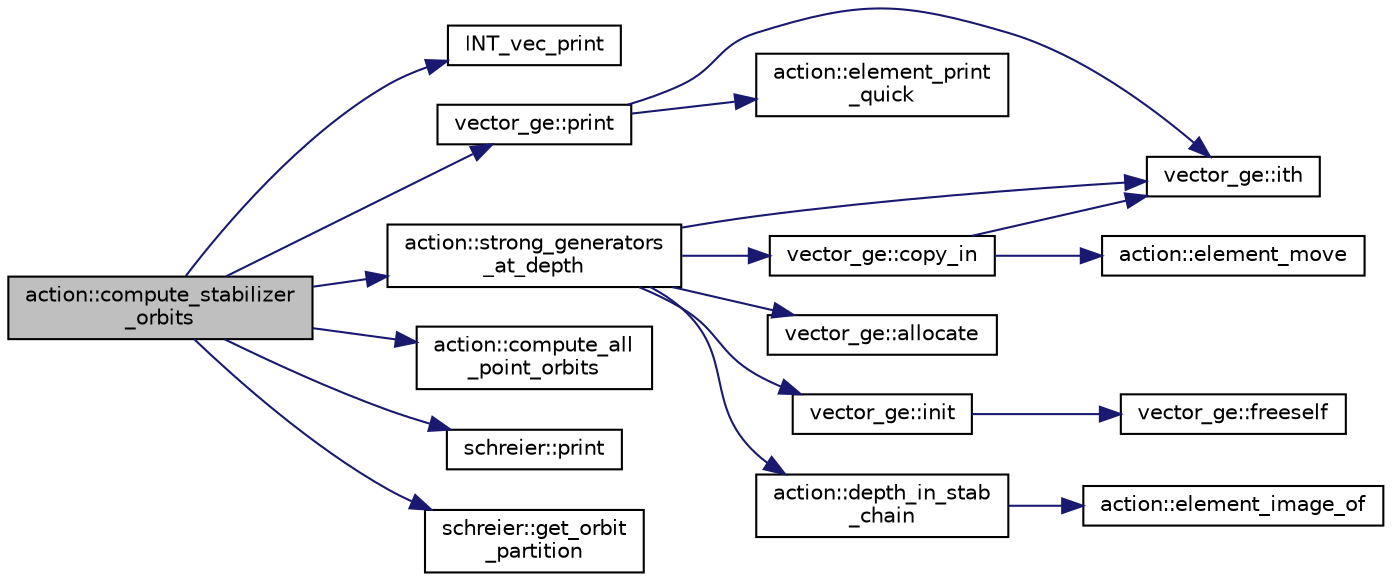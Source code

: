 digraph "action::compute_stabilizer_orbits"
{
  edge [fontname="Helvetica",fontsize="10",labelfontname="Helvetica",labelfontsize="10"];
  node [fontname="Helvetica",fontsize="10",shape=record];
  rankdir="LR";
  Node1427 [label="action::compute_stabilizer\l_orbits",height=0.2,width=0.4,color="black", fillcolor="grey75", style="filled", fontcolor="black"];
  Node1427 -> Node1428 [color="midnightblue",fontsize="10",style="solid",fontname="Helvetica"];
  Node1428 [label="INT_vec_print",height=0.2,width=0.4,color="black", fillcolor="white", style="filled",URL="$df/dbf/sajeeb_8_c.html#a79a5901af0b47dd0d694109543c027fe"];
  Node1427 -> Node1429 [color="midnightblue",fontsize="10",style="solid",fontname="Helvetica"];
  Node1429 [label="action::strong_generators\l_at_depth",height=0.2,width=0.4,color="black", fillcolor="white", style="filled",URL="$d2/d86/classaction.html#a669cd686b88190d7ea71846466606a60"];
  Node1429 -> Node1430 [color="midnightblue",fontsize="10",style="solid",fontname="Helvetica"];
  Node1430 [label="vector_ge::init",height=0.2,width=0.4,color="black", fillcolor="white", style="filled",URL="$d4/d6e/classvector__ge.html#afe1d6befd1f1501e6be34afbaa9d30a8"];
  Node1430 -> Node1431 [color="midnightblue",fontsize="10",style="solid",fontname="Helvetica"];
  Node1431 [label="vector_ge::freeself",height=0.2,width=0.4,color="black", fillcolor="white", style="filled",URL="$d4/d6e/classvector__ge.html#aa002e4b715cc73a9b8b367d29700b452"];
  Node1429 -> Node1432 [color="midnightblue",fontsize="10",style="solid",fontname="Helvetica"];
  Node1432 [label="vector_ge::allocate",height=0.2,width=0.4,color="black", fillcolor="white", style="filled",URL="$d4/d6e/classvector__ge.html#a35b062a9201b30f0a87bf87702d243ae"];
  Node1429 -> Node1433 [color="midnightblue",fontsize="10",style="solid",fontname="Helvetica"];
  Node1433 [label="action::depth_in_stab\l_chain",height=0.2,width=0.4,color="black", fillcolor="white", style="filled",URL="$d2/d86/classaction.html#a10b3912651ec1f73a5b1f2f4bc1f4fd2"];
  Node1433 -> Node1434 [color="midnightblue",fontsize="10",style="solid",fontname="Helvetica"];
  Node1434 [label="action::element_image_of",height=0.2,width=0.4,color="black", fillcolor="white", style="filled",URL="$d2/d86/classaction.html#ae09559d4537a048fc860f8a74a31393d"];
  Node1429 -> Node1435 [color="midnightblue",fontsize="10",style="solid",fontname="Helvetica"];
  Node1435 [label="vector_ge::ith",height=0.2,width=0.4,color="black", fillcolor="white", style="filled",URL="$d4/d6e/classvector__ge.html#a1ff002e8b746a9beb119d57dcd4a15ff"];
  Node1429 -> Node1436 [color="midnightblue",fontsize="10",style="solid",fontname="Helvetica"];
  Node1436 [label="vector_ge::copy_in",height=0.2,width=0.4,color="black", fillcolor="white", style="filled",URL="$d4/d6e/classvector__ge.html#ad02ebf2d4e8bbf095685aea921999145"];
  Node1436 -> Node1435 [color="midnightblue",fontsize="10",style="solid",fontname="Helvetica"];
  Node1436 -> Node1437 [color="midnightblue",fontsize="10",style="solid",fontname="Helvetica"];
  Node1437 [label="action::element_move",height=0.2,width=0.4,color="black", fillcolor="white", style="filled",URL="$d2/d86/classaction.html#a550947491bbb534d3d7951f50198a874"];
  Node1427 -> Node1438 [color="midnightblue",fontsize="10",style="solid",fontname="Helvetica"];
  Node1438 [label="vector_ge::print",height=0.2,width=0.4,color="black", fillcolor="white", style="filled",URL="$d4/d6e/classvector__ge.html#a0d260cce035c20b32d7989c50670aa8a"];
  Node1438 -> Node1439 [color="midnightblue",fontsize="10",style="solid",fontname="Helvetica"];
  Node1439 [label="action::element_print\l_quick",height=0.2,width=0.4,color="black", fillcolor="white", style="filled",URL="$d2/d86/classaction.html#a4844680cf6750396f76494a28655265b"];
  Node1438 -> Node1435 [color="midnightblue",fontsize="10",style="solid",fontname="Helvetica"];
  Node1427 -> Node1440 [color="midnightblue",fontsize="10",style="solid",fontname="Helvetica"];
  Node1440 [label="action::compute_all\l_point_orbits",height=0.2,width=0.4,color="black", fillcolor="white", style="filled",URL="$d2/d86/classaction.html#a8fc64d7994aa7e5eee96eedf6be3215e"];
  Node1427 -> Node1441 [color="midnightblue",fontsize="10",style="solid",fontname="Helvetica"];
  Node1441 [label="schreier::print",height=0.2,width=0.4,color="black", fillcolor="white", style="filled",URL="$d3/dd6/classschreier.html#a7b5a4341c51edb58100384ce87700749"];
  Node1427 -> Node1442 [color="midnightblue",fontsize="10",style="solid",fontname="Helvetica"];
  Node1442 [label="schreier::get_orbit\l_partition",height=0.2,width=0.4,color="black", fillcolor="white", style="filled",URL="$d3/dd6/classschreier.html#a9d7ef5f2db9c8828ed80f33409810bc3"];
}

